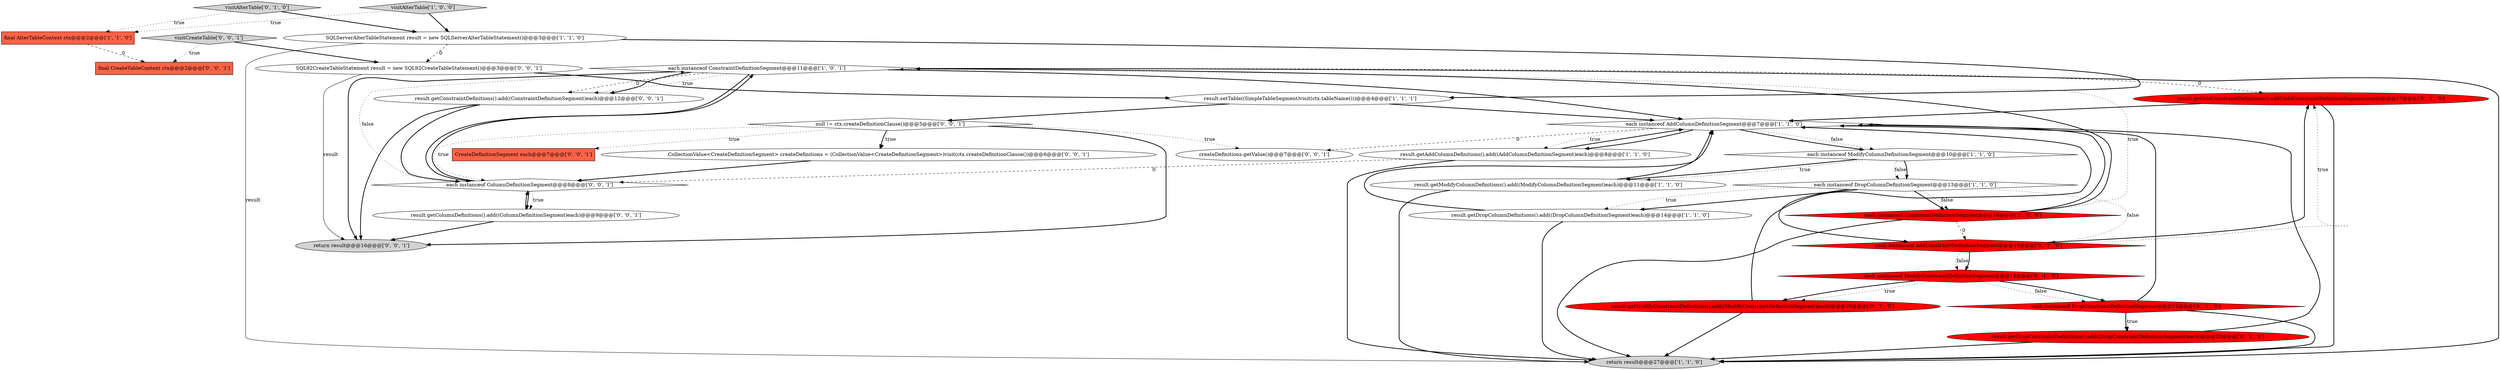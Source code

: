 digraph {
4 [style = filled, label = "each instanceof ConstraintDefinitionSegment@@@11@@@['1', '0', '1']", fillcolor = white, shape = diamond image = "AAA0AAABBB1BBB"];
6 [style = filled, label = "final AlterTableContext ctx@@@2@@@['1', '1', '0']", fillcolor = tomato, shape = box image = "AAA0AAABBB1BBB"];
11 [style = filled, label = "result.setTable((SimpleTableSegment)visit(ctx.tableName()))@@@4@@@['1', '1', '1']", fillcolor = white, shape = ellipse image = "AAA0AAABBB1BBB"];
1 [style = filled, label = "return result@@@27@@@['1', '1', '0']", fillcolor = lightgray, shape = ellipse image = "AAA0AAABBB1BBB"];
28 [style = filled, label = "each instanceof ColumnDefinitionSegment@@@8@@@['0', '0', '1']", fillcolor = white, shape = diamond image = "AAA0AAABBB3BBB"];
18 [style = filled, label = "result.getAddConstraintDefinitions().add((AddConstraintDefinitionSegment)each)@@@17@@@['0', '1', '0']", fillcolor = red, shape = ellipse image = "AAA1AAABBB2BBB"];
23 [style = filled, label = "SQL92CreateTableStatement result = new SQL92CreateTableStatement()@@@3@@@['0', '0', '1']", fillcolor = white, shape = ellipse image = "AAA0AAABBB3BBB"];
14 [style = filled, label = "each instanceof AddConstraintDefinitionSegment@@@16@@@['0', '1', '0']", fillcolor = red, shape = diamond image = "AAA1AAABBB2BBB"];
8 [style = filled, label = "each instanceof DropColumnDefinitionSegment@@@13@@@['1', '1', '0']", fillcolor = white, shape = diamond image = "AAA0AAABBB1BBB"];
21 [style = filled, label = "CreateDefinitionSegment each@@@7@@@['0', '0', '1']", fillcolor = tomato, shape = box image = "AAA0AAABBB3BBB"];
15 [style = filled, label = "visitAlterTable['0', '1', '0']", fillcolor = lightgray, shape = diamond image = "AAA0AAABBB2BBB"];
27 [style = filled, label = "return result@@@16@@@['0', '0', '1']", fillcolor = lightgray, shape = ellipse image = "AAA0AAABBB3BBB"];
22 [style = filled, label = "result.getColumnDefinitions().add((ColumnDefinitionSegment)each)@@@9@@@['0', '0', '1']", fillcolor = white, shape = ellipse image = "AAA0AAABBB3BBB"];
17 [style = filled, label = "result.getDropConstraintDefinitions().add((DropConstraintDefinitionSegment)each)@@@23@@@['0', '1', '0']", fillcolor = red, shape = ellipse image = "AAA1AAABBB2BBB"];
24 [style = filled, label = "visitCreateTable['0', '0', '1']", fillcolor = lightgray, shape = diamond image = "AAA0AAABBB3BBB"];
29 [style = filled, label = "final CreateTableContext ctx@@@2@@@['0', '0', '1']", fillcolor = tomato, shape = box image = "AAA0AAABBB3BBB"];
0 [style = filled, label = "SQLServerAlterTableStatement result = new SQLServerAlterTableStatement()@@@3@@@['1', '1', '0']", fillcolor = white, shape = ellipse image = "AAA0AAABBB1BBB"];
3 [style = filled, label = "result.getAddColumnDefinitions().add((AddColumnDefinitionSegment)each)@@@8@@@['1', '1', '0']", fillcolor = white, shape = ellipse image = "AAA0AAABBB1BBB"];
30 [style = filled, label = "createDefinitions.getValue()@@@7@@@['0', '0', '1']", fillcolor = white, shape = ellipse image = "AAA0AAABBB3BBB"];
26 [style = filled, label = "CollectionValue<CreateDefinitionSegment> createDefinitions = (CollectionValue<CreateDefinitionSegment>)visit(ctx.createDefinitionClause())@@@6@@@['0', '0', '1']", fillcolor = white, shape = ellipse image = "AAA0AAABBB3BBB"];
10 [style = filled, label = "each instanceof ConstraintDefinitionSegment@@@16@@@['1', '0', '0']", fillcolor = red, shape = diamond image = "AAA1AAABBB1BBB"];
16 [style = filled, label = "result.getModifyConstraintDefinitions().add((ModifyConstraintDefinitionSegment)each)@@@20@@@['0', '1', '0']", fillcolor = red, shape = ellipse image = "AAA1AAABBB2BBB"];
13 [style = filled, label = "each instanceof ModifyConstraintDefinitionSegment@@@19@@@['0', '1', '0']", fillcolor = red, shape = diamond image = "AAA1AAABBB2BBB"];
2 [style = filled, label = "result.getDropColumnDefinitions().add((DropColumnDefinitionSegment)each)@@@14@@@['1', '1', '0']", fillcolor = white, shape = ellipse image = "AAA0AAABBB1BBB"];
9 [style = filled, label = "visitAlterTable['1', '0', '0']", fillcolor = lightgray, shape = diamond image = "AAA0AAABBB1BBB"];
7 [style = filled, label = "each instanceof AddColumnDefinitionSegment@@@7@@@['1', '1', '0']", fillcolor = white, shape = diamond image = "AAA0AAABBB1BBB"];
25 [style = filled, label = "null != ctx.createDefinitionClause()@@@5@@@['0', '0', '1']", fillcolor = white, shape = diamond image = "AAA0AAABBB3BBB"];
12 [style = filled, label = "each instanceof ModifyColumnDefinitionSegment@@@10@@@['1', '1', '0']", fillcolor = white, shape = diamond image = "AAA0AAABBB1BBB"];
19 [style = filled, label = "each instanceof DropConstraintDefinitionSegment@@@22@@@['0', '1', '0']", fillcolor = red, shape = diamond image = "AAA1AAABBB2BBB"];
20 [style = filled, label = "result.getConstraintDefinitions().add((ConstraintDefinitionSegment)each)@@@12@@@['0', '0', '1']", fillcolor = white, shape = ellipse image = "AAA0AAABBB3BBB"];
5 [style = filled, label = "result.getModifyColumnDefinitions().add((ModifyColumnDefinitionSegment)each)@@@11@@@['1', '1', '0']", fillcolor = white, shape = ellipse image = "AAA0AAABBB1BBB"];
4->18 [style = dashed, label="0"];
8->10 [style = bold, label=""];
13->16 [style = dotted, label="true"];
28->4 [style = dotted, label="false"];
3->28 [style = dashed, label="0"];
25->21 [style = dotted, label="true"];
12->5 [style = bold, label=""];
9->0 [style = bold, label=""];
3->1 [style = bold, label=""];
17->1 [style = bold, label=""];
7->12 [style = bold, label=""];
28->22 [style = bold, label=""];
7->12 [style = dotted, label="false"];
2->1 [style = bold, label=""];
8->2 [style = dotted, label="true"];
19->17 [style = dotted, label="true"];
8->14 [style = dotted, label="false"];
24->29 [style = dotted, label="true"];
0->23 [style = dashed, label="0"];
20->28 [style = bold, label=""];
16->7 [style = bold, label=""];
4->20 [style = dotted, label="true"];
8->14 [style = bold, label=""];
0->11 [style = bold, label=""];
4->20 [style = dashed, label="0"];
22->28 [style = bold, label=""];
25->28 [style = dotted, label="true"];
19->17 [style = bold, label=""];
8->10 [style = dotted, label="false"];
9->6 [style = dotted, label="true"];
10->7 [style = bold, label=""];
13->16 [style = bold, label=""];
4->7 [style = bold, label=""];
7->3 [style = bold, label=""];
4->28 [style = bold, label=""];
23->27 [style = solid, label="result"];
20->27 [style = bold, label=""];
0->1 [style = solid, label="result"];
14->13 [style = dotted, label="false"];
17->7 [style = bold, label=""];
25->27 [style = bold, label=""];
5->1 [style = bold, label=""];
19->1 [style = bold, label=""];
13->19 [style = bold, label=""];
12->8 [style = dotted, label="false"];
6->29 [style = dashed, label="0"];
13->19 [style = dotted, label="false"];
8->2 [style = bold, label=""];
3->7 [style = bold, label=""];
18->1 [style = bold, label=""];
16->1 [style = bold, label=""];
22->27 [style = bold, label=""];
12->8 [style = bold, label=""];
7->3 [style = dotted, label="true"];
12->5 [style = dotted, label="true"];
15->0 [style = bold, label=""];
15->6 [style = dotted, label="true"];
4->27 [style = bold, label=""];
25->26 [style = bold, label=""];
7->30 [style = dashed, label="0"];
4->20 [style = bold, label=""];
28->22 [style = dotted, label="true"];
10->4 [style = bold, label=""];
5->7 [style = bold, label=""];
14->18 [style = bold, label=""];
4->1 [style = bold, label=""];
26->28 [style = bold, label=""];
2->7 [style = bold, label=""];
14->13 [style = bold, label=""];
23->11 [style = bold, label=""];
18->7 [style = bold, label=""];
10->4 [style = dotted, label="true"];
10->1 [style = bold, label=""];
25->30 [style = dotted, label="true"];
19->7 [style = bold, label=""];
14->18 [style = dotted, label="true"];
25->26 [style = dotted, label="true"];
10->14 [style = dashed, label="0"];
11->7 [style = bold, label=""];
11->25 [style = bold, label=""];
28->4 [style = bold, label=""];
24->23 [style = bold, label=""];
}
